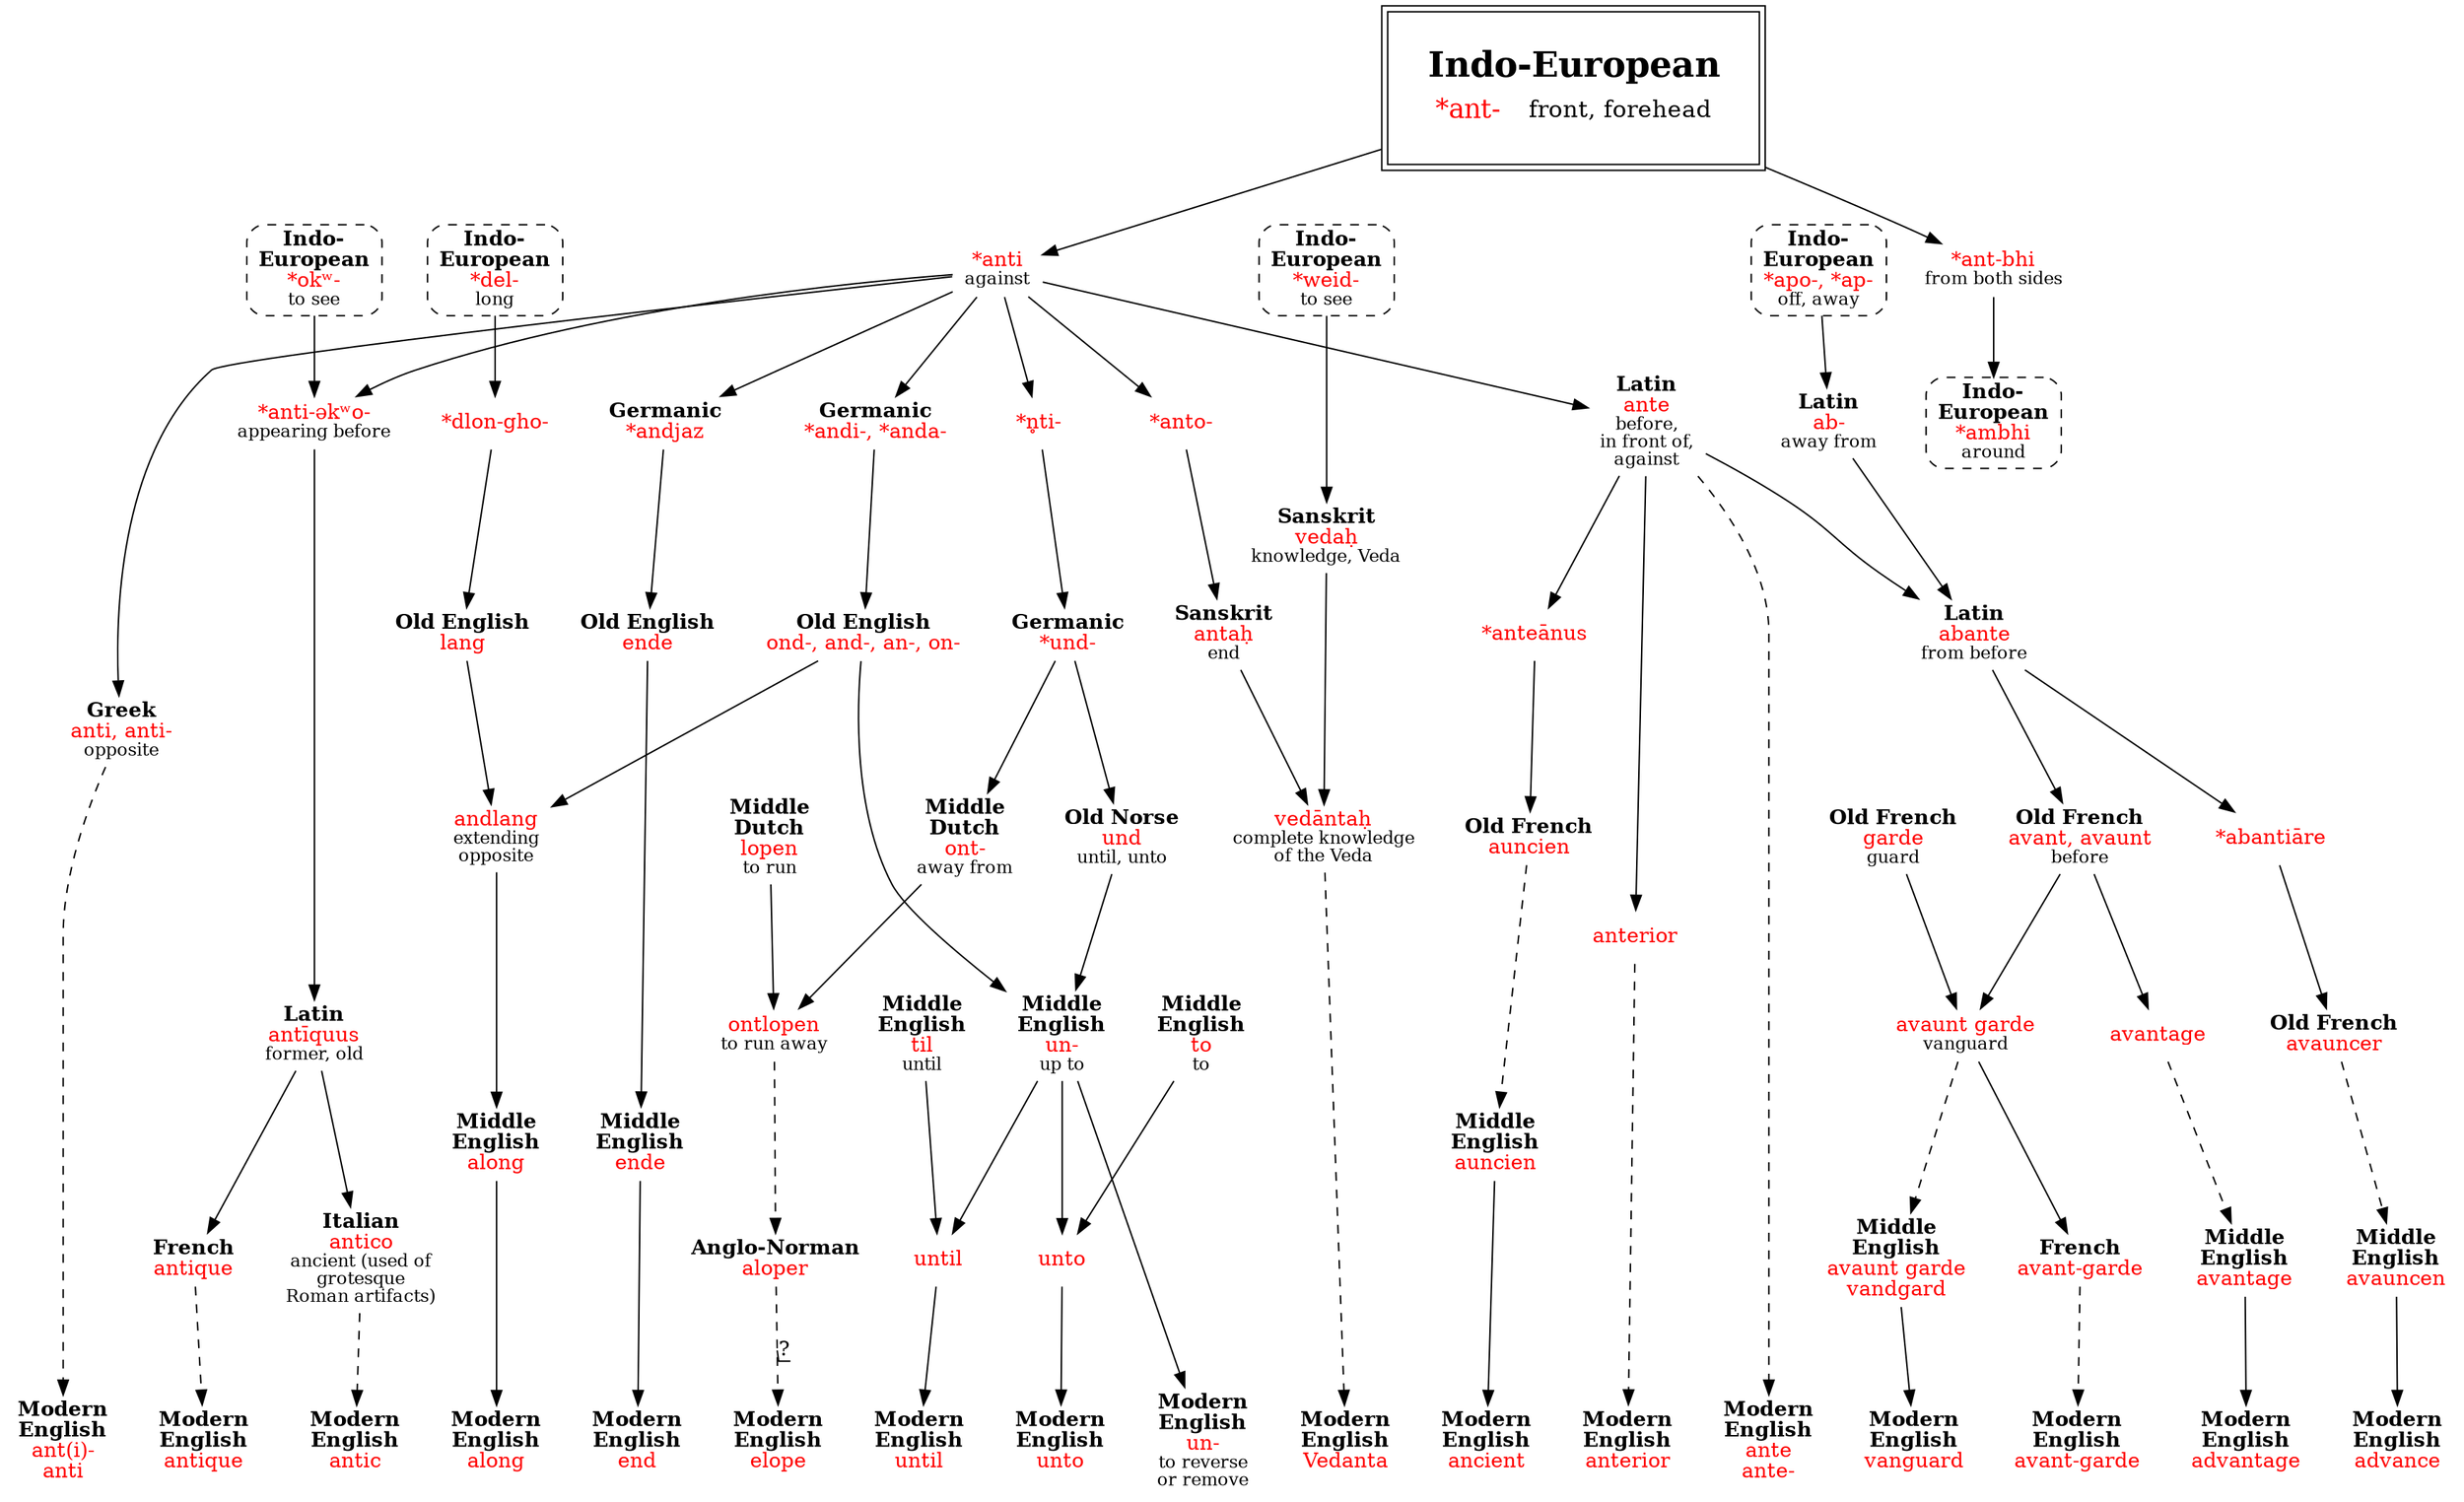 strict digraph {
/* sources: AHD */
node [shape=none]

antIE [label=<<table border="0"><tr><td colspan="2"><font point-size="24"><b>Indo-European</b></font></td></tr><tr><td><font point-size="18" color="red">*ant-</font></td><td><font point-size="16">front, forehead</font></td></tr></table>> tooltip="Indo-European \"*ant-\" front, forehead" shape=box peripheries=2 margin=.3]

antiIE [label=<<font color="red">*anti</font><br/><font point-size="12">against</font>>]
antIE -> antiIE

// omitted: avaunt, enantiomer, enantiomorph (both chemistry)

// un
andiGmc [label=<<b>Germanic</b><br/><font color="red">*andi-, *anda-</font>>]
andOE [label=<<b>Old English</b><br/><font color="red">ond-, and-, an-, on-</font>>]
unME [label=<<b>Middle<br/>English</b><br/><font color="red">un-</font>>]
un [label=<<b>Modern<br/>English</b><br/><font color="red">un-</font><br/><font point-size="12">to reverse<br/>or remove</font>>]
antiIE -> andiGmc -> andOE -> unME -> un

// along
delIE [label=<<b>Indo-<br/>European</b><br/><font color="red">*del-</font><br/><font point-size="12">long</font>> shape=box style="dashed,rounded" URL="del-long.svg"]
dlongho [label=<<font color="red">*dlon-gho-</font>>]
langOE [label=<<b>Old English</b><br/><font color="red">lang</font>>]
delIE -> dlongho -> langOE
andlangOE [label=<<font color="red">andlang</font><br/><font point-size="12">extending<br/>opposite</font>>]
alongME [label=<<b>Middle<br/>English</b><br/><font color="red">along</font>>]
along [label=<<b>Modern<br/>English</b><br/><font color="red">along</font>>]
{ andOE langOE } -> andlangOE -> alongME -> along

// end
andjazGmc [label=<<b>Germanic</b><br/><font color="red">*andjaz</font>>]
endeOE [label=<<b>Old English</b><br/><font color="red">ende</font>>]
endeME [label=<<b>Middle<br/>English</b><br/><font color="red">ende</font>>]
end [label=<<b>Modern<br/>English</b><br/><font color="red">end</font>>]
antiIE -> andjazGmc -> endeOE -> endeME -> end

// ante, ante-
anteL [label=<<b>Latin</b><br/><font color="red">ante</font><br/><font point-size="12">before,<br/>in front of,<br/>against</font>>]
ante [label=<<b>Modern<br/>English</b><br/><font color="red">ante<br/>ante-</font>>]
antiIE -> anteL
anteL -> ante [style=dashed]

// ancient
anteanusL [label=<<font color="red">*anteānus</font>>]
auncienOF [label=<<b>Old French</b><br/><font color="red">auncien</font>>]
auncienME [label=<<b>Middle<br/>English</b><br/><font color="red">auncien</font>>]
ancient [label=<<b>Modern<br/>English</b><br/><font color="red">ancient</font>>]
anteL -> anteanusL -> auncienOF
auncienOF -> auncienME [style=dashed]
auncienME -> ancient

// anterior
anteriorL [label=<<font color="red">anterior</font>>]
anterior [label=<<b>Modern<br/>English</b><br/><font color="red">anterior</font>>]
anteL -> anteriorL
anteriorL -> anterior [style=dashed]

// advance
apoIE [label=<<b>Indo-<br/>European</b><br/><font color="red">*apo-, *ap-</font><br/><font point-size="12">off, away</font>> shape=box style="dashed,rounded" URL="apo-off1.svg"]
abL [label=<<b>Latin</b><br/><font color="red">ab-</font><br/><font point-size="12">away from</font>>]
abanteL [label=<<b>Latin</b><br/><font color="red">abante</font><br/><font point-size="12">from before</font>>]
abantiareL [label=<<font color="red">*abantiāre</font>>]
avauncerOF [label=<<b>Old French</b><br/><font color="red">avauncer</font>>]
avauncenME [label=<<b>Middle<br/>English</b><br/><font color="red">avauncen</font>>]
advance [label=<<b>Modern<br/>English</b><br/><font color="red">advance</font>>]
apoIE -> abL
{ abL anteL } -> abanteL -> abantiareL -> avauncerOF
avauncerOF -> avauncenME [style=dashed]
avauncenME -> advance

// advantage
avantOF [label=<<b>Old French</b><br/><font color="red">avant, avaunt</font><br/><font point-size="12">before</font>>]
avantageOF [label=<<font color="red">avantage</font>>]
avantageME [label=<<b>Middle<br/>English</b><br/><font color="red">avantage</font>>]
advantage [label=<<b>Modern<br/>English</b><br/><font color="red">advantage</font>>]
abanteL -> avantOF -> avantageOF
avantageOF -> avantageME [style=dashed]
avantageME -> advantage

// vanguard
gardeOF [label=<<b>Old French</b><br/><font color="red">garde</font><br/><font point-size="12">guard</font>>]
avauntgardeOF [label=<<font color="red">avaunt garde</font><br/><font point-size="12">vanguard</font>>]
vandgardME [label=<<b>Middle<br/>English</b><br/><font color="red">avaunt garde<br/>vandgard</font>>]
vanguard [label=<<b>Modern<br/>English</b><br/><font color="red">vanguard</font>>]
{ avantOF gardeOF } -> avauntgardeOF 
avauntgardeOF -> vandgardME [style=dashed]
vandgardME -> vanguard

// avant-garde
avantgardeF [label=<<b>French</b><br/><font color="red">avant-garde</font>>]
avantgarde [label=<<b>Modern<br/>English</b><br/><font color="red">avant-garde</font>>]
avauntgardeOF -> avantgardeF
avantgardeF -> avantgarde [style=dashed]

// anti-
antiGk [label=<<b>Greek</b><br/><font color="red">anti, anti-</font><br/><font point-size="12">opposite</font>>]
anti [label=<<b>Modern<br/>English</b><br/><font color="red">ant(i)-<br/>anti</font>>]
antiIE -> antiGk
antiGk -> anti [style=dashed]

// antic, antique
okwIE [label=<<b>Indo-<br/>European</b><br/><font color="red">*okʷ-</font><br/><font point-size="12">to see</font>> shape=box style="dashed,rounded" URL="okw-see.svg"]
antiekwo [label=<<font color="red">*anti-əkʷo-</font><br/><font point-size="12">appearing before</font>>]
{ antiIE okwIE } -> antiekwo
antiquusL [label=<<b>Latin</b><br/><font color="red">antīquus</font><br/><font point-size="12">former, old</font>>]
antiqueF [label=<<b>French</b><br/><font color="red">antique</font>>]
antique [label=<<b>Modern<br/>English</b><br/><font color="red">antique</font>>]
antiekwo -> antiquusL -> antiqueF
antiqueF -> antique [style=dashed]
anticoI [label=<<b>Italian</b><br/><font color="red">antico</font><br/><font point-size="12">ancient (used of<br/>grotesque<br/>Roman artifacts)</font>>]
antic [label=<<b>Modern<br/>English</b><br/><font color="red">antic</font>>]
antiquusL -> anticoI
anticoI -> antic [style=dashed]

// until, unto
ntiIE [label=<<font color="red">*n̥ti-</font>>]
undGmc [label=<<b>Germanic</b><br/><font color="red">*und-</font>>]
undON [label=<<b>Old Norse</b><br/><font color="red">und</font><br/><font point-size="12">until, unto</font>>]
unME [label=<<b>Middle<br/>English</b><br/><font color="red">un-</font><br/><font point-size="12">up to</font>>]
tilME [label=<<b>Middle<br/>English</b><br/><font color="red">til</font><br/><font point-size="12">until</font>>]
untilME [label=<<font color="red">until</font>>]
until [label=<<b>Modern<br/>English</b><br/><font color="red">until</font>>]
antiIE -> ntiIE -> undGmc -> undON -> unME
{ unME tilME } -> untilME -> until
toME [label=<<b>Middle<br/>English</b><br/><font color="red">to</font><br/><font point-size="12">to</font>>]
untoME [label=<<font color="red">unto</font>>]
unto [label=<<b>Modern<br/>English</b><br/><font color="red">unto</font>>]
{ unME toME } -> untoME -> unto

// elope
ontMD [label=<<b>Middle<br/>Dutch</b><br/><font color="red">ont-</font><br/><font point-size="12">away from</font>>]
lopenMD [label=<<b>Middle<br/>Dutch</b><br/><font color="red">lopen</font><br/><font point-size="12">to run</font>>]
ontlopenMD [label=<<font color="red">ontlopen</font><br/><font point-size="12">to run away</font>>]
aloperAN [label=<<b>Anglo-Norman</b><br/><font color="red">aloper</font>>]
elope [label=<<b>Modern<br/>English</b><br/><font color="red">elope</font>>]
undGmc -> ontMD
{ ontMD lopenMD } -> ontlopenMD
ontlopenMD -> aloperAN [style=dashed]
aloperAN -> elope [style=dashed label="?" decorate=true]

// Vedanta
antoIE [label=<<font color="red">*anto-</font>>]
weidIE [label=<<b>Indo-<br/>European</b><br/><font color="red">*weid-</font><br/><font point-size="12">to see</font>> shape=box style="dashed,rounded" URL="weid-see.svg"]
vedahSk [label=<<b>Sanskrit</b><br/><font color="red">vedaḥ</font><br/><font point-size="12">knowledge, Veda</font>>]
antahSk [label=<<b>Sanskrit</b><br/><font color="red">antaḥ</font><br/><font point-size="12">end</font>>]
vedantahSk [label=<<font color="red">vedāntaḥ</font><br/><font point-size="12">complete knowledge<br/>of the Veda</font>>]
vedanta [label=<<b>Modern<br/>English</b><br/><font color="red">Vedanta</font>>]
weidIE -> vedahSk
antiIE -> antoIE -> antahSk
{ vedahSk antahSk } -> vedantahSk
vedantahSk -> vedanta [style=dashed]

// ambhi- (root)
antbhiIE [label=<<font color="red">*ant-bhi</font><br/><font point-size="12">from both sides</font>>]
ambhiIE [label=<<b>Indo-<br/>European</b><br/><font color="red">*ambhi</font><br/><font point-size="12">around</font>> shape=box style="dashed,rounded" URL="ambhi-around.svg"]
antIE -> antbhiIE -> ambhiIE

{ rank=sink un along end ante ancient anterior advance advantage vanguard avantgarde anti antic antique until unto elope vedanta }
{ rank=same delIE apoIE okwIE weidIE }
}
